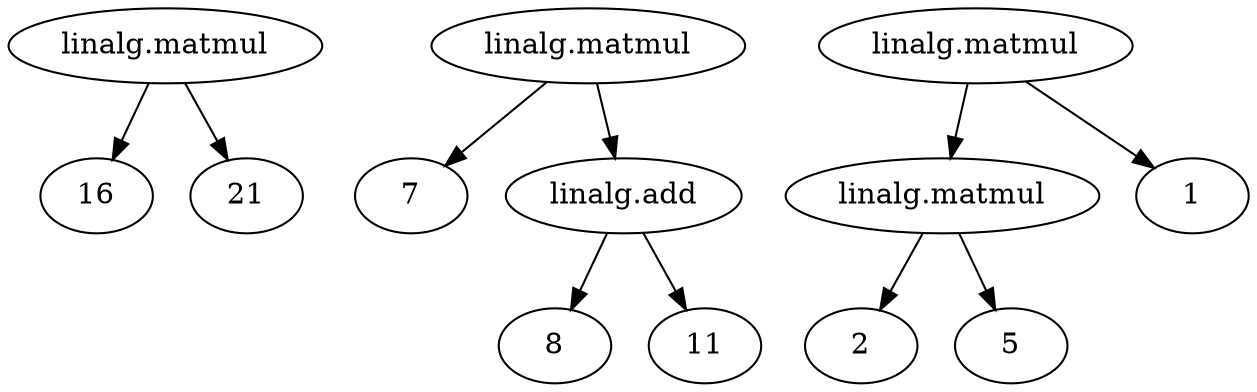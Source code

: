 digraph {
	0 [label="linalg.matmul", rows="NA", columns="NA", oldID="19", oldOpID="19"];
	1 [label="16", rows="1", columns="2", oldID="16", oldOpID="-1"];
	6 [label="8", rows="2", columns="4", oldID="8", oldOpID="8"];
	3 [label="linalg.matmul", rows="NA", columns="NA", oldID="12", oldOpID="12"];
	4 [label="7", rows="3", columns="2", oldID="7", oldOpID="7"];
	8 [label="linalg.matmul", rows="NA", columns="NA", oldID="3", oldOpID="3"];
	5 [label="linalg.add", rows="NA", columns="NA", oldID="6", oldOpID="6"];
	2 [label="21", rows="2", columns="1", oldID="21", oldOpID="21"];
	10 [label="linalg.matmul", rows="NA", columns="NA", oldID="0", oldOpID="0"];
	9 [label="1", rows="3", columns="2", oldID="1", oldOpID="1"];
	11 [label="2", rows="2", columns="4", oldID="2", oldOpID="2"];
	7 [label="11", rows="2", columns="4", oldID="11", oldOpID="11"];
	12 [label="5", rows="4", columns="3", oldID="5", oldOpID="5"];

	0 -> 1;
	0 -> 2;
	3 -> 4;
	3 -> 5;
	8 -> 9;
	8 -> 10;
	5 -> 6;
	5 -> 7;
	10 -> 11;
	10 -> 12;
}